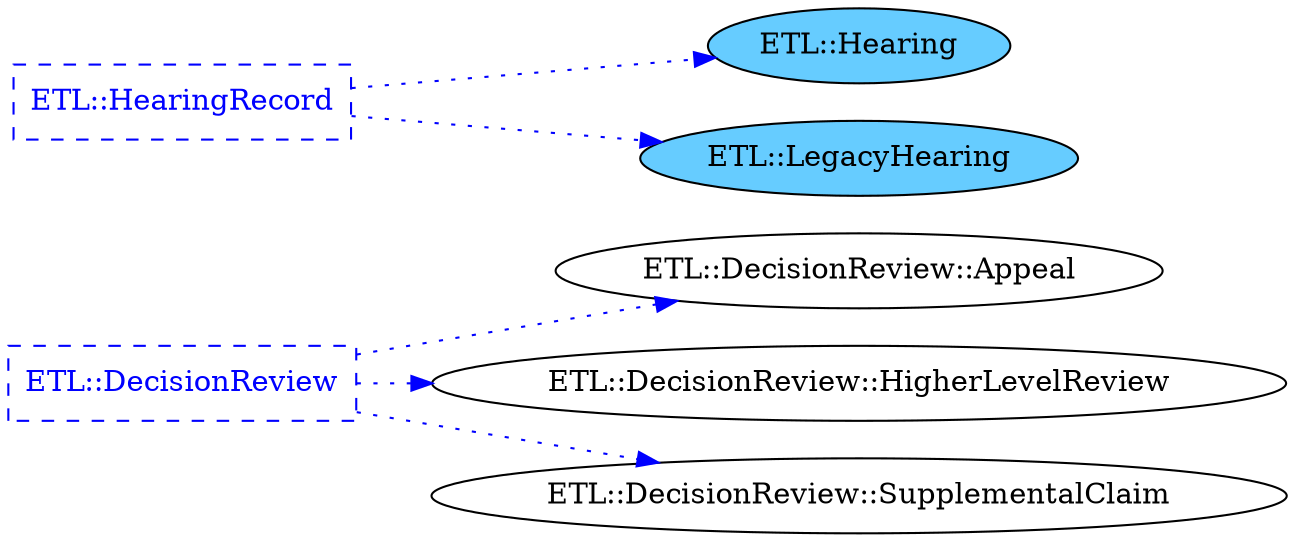 digraph subclasses {
	graph [bb="0,0,505.47,252",
		rankdir=LR,
		splines=line
	];
	node [label="\N"];
	"ETL::DecisionReview"	[color=blue,
		fontcolor=blue,
		label="ETL::DecisionReview",
		shape=record,
		style=dashed,
		];
	"ETL::DecisionReview::Appeal"	[
		label="ETL::DecisionReview::Appeal",
		];
	"ETL::DecisionReview" -> "ETL::DecisionReview::Appeal"	[color=blue,
		style=dotted];
	"ETL::DecisionReview::HigherLevelReview"	[
		label="ETL::DecisionReview::HigherLevelReview",
		];
	"ETL::DecisionReview" -> "ETL::DecisionReview::HigherLevelReview"	[color=blue,
		style=dotted];
	"ETL::DecisionReview::SupplementalClaim"	[
		label="ETL::DecisionReview::SupplementalClaim",
		];
	"ETL::DecisionReview" -> "ETL::DecisionReview::SupplementalClaim"	[color=blue,
		style=dotted];
	"ETL::HearingRecord"	[color=blue,
		fillcolor="#66ccff",
		fontcolor=blue,
		label="ETL::HearingRecord",
		shape=record,
		style=dashed,
		];
	"ETL::Hearing"	[fillcolor="#66ccff",
		label="ETL::Hearing",
		style=filled,
		];
	"ETL::HearingRecord" -> "ETL::Hearing"	[color=blue,
		style=dotted];
	"ETL::LegacyHearing"	[fillcolor="#66ccff",
		label="ETL::LegacyHearing",
		style=filled,
		];
	"ETL::HearingRecord" -> "ETL::LegacyHearing"	[color=blue,
		style=dotted];
}
